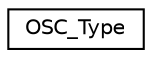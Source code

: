 digraph "Graphical Class Hierarchy"
{
 // LATEX_PDF_SIZE
  edge [fontname="Helvetica",fontsize="10",labelfontname="Helvetica",labelfontsize="10"];
  node [fontname="Helvetica",fontsize="10",shape=record];
  rankdir="LR";
  Node0 [label="OSC_Type",height=0.2,width=0.4,color="black", fillcolor="white", style="filled",URL="$struct_o_s_c___type.html",tooltip=" "];
}

